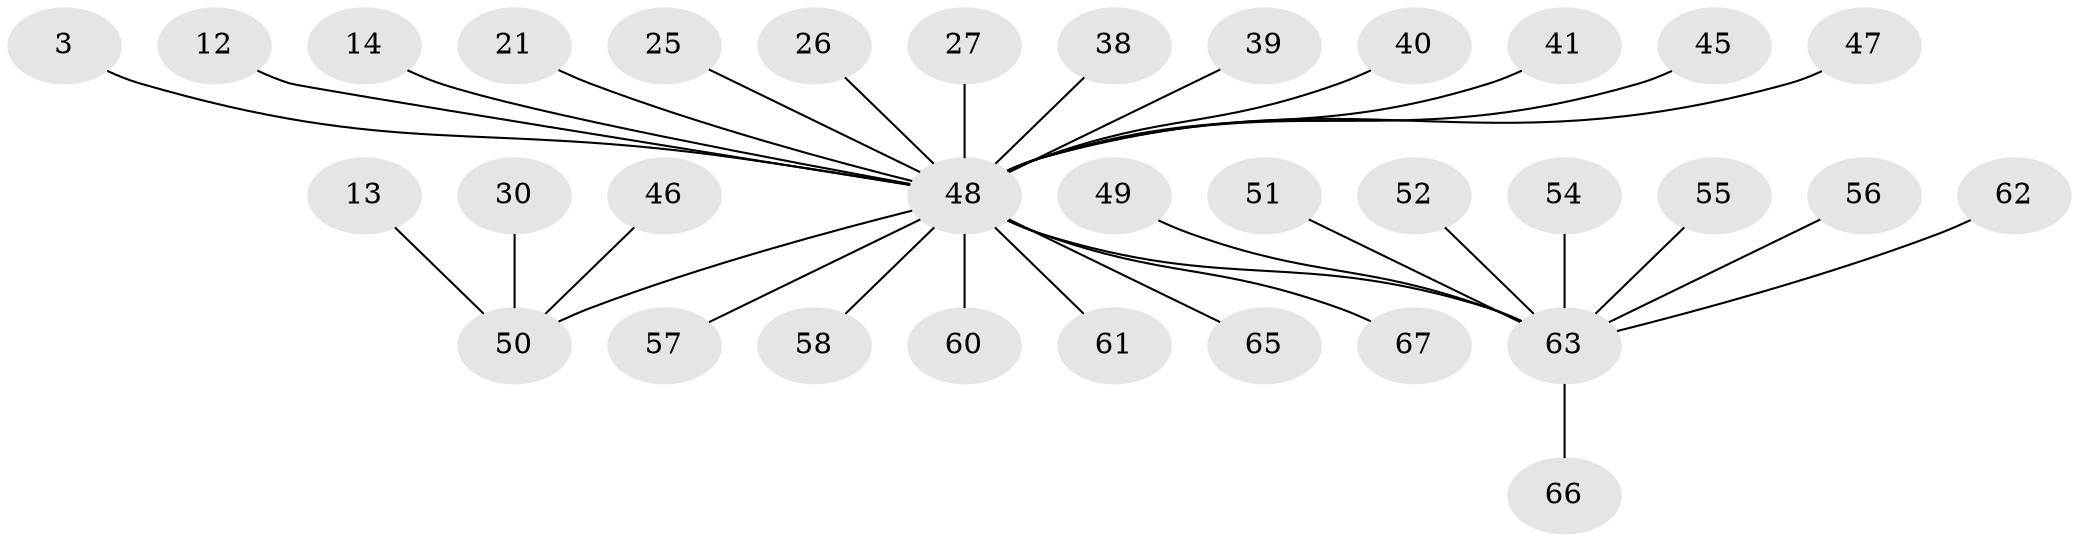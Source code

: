 // original degree distribution, {12: 0.014925373134328358, 8: 0.014925373134328358, 1: 0.5373134328358209, 5: 0.029850746268656716, 9: 0.029850746268656716, 2: 0.2537313432835821, 7: 0.014925373134328358, 4: 0.04477611940298507, 6: 0.014925373134328358, 3: 0.04477611940298507}
// Generated by graph-tools (version 1.1) at 2025/46/03/09/25 04:46:56]
// undirected, 33 vertices, 32 edges
graph export_dot {
graph [start="1"]
  node [color=gray90,style=filled];
  3;
  12;
  13;
  14;
  21;
  25 [super="+24"];
  26;
  27;
  30;
  38;
  39;
  40;
  41;
  45;
  46;
  47;
  48 [super="+29+44"];
  49;
  50 [super="+17+37+11"];
  51;
  52;
  54;
  55;
  56;
  57 [super="+53"];
  58 [super="+23"];
  60;
  61;
  62;
  63 [super="+6+59+16+18+36+42+43"];
  65;
  66 [super="+64"];
  67;
  3 -- 48;
  12 -- 48;
  13 -- 50;
  14 -- 48;
  21 -- 48;
  25 -- 48;
  26 -- 48;
  27 -- 48;
  30 -- 50;
  38 -- 48;
  39 -- 48;
  40 -- 48;
  41 -- 48;
  45 -- 48;
  46 -- 50;
  47 -- 48;
  48 -- 67;
  48 -- 50 [weight=6];
  48 -- 65;
  48 -- 57;
  48 -- 58;
  48 -- 60;
  48 -- 61;
  48 -- 63 [weight=5];
  49 -- 63;
  51 -- 63;
  52 -- 63;
  54 -- 63;
  55 -- 63;
  56 -- 63;
  62 -- 63;
  63 -- 66;
}

